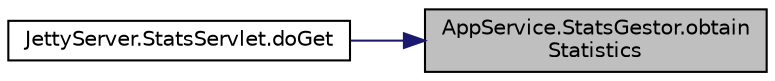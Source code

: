 digraph "AppService.StatsGestor.obtainStatistics"
{
 // LATEX_PDF_SIZE
  edge [fontname="Helvetica",fontsize="10",labelfontname="Helvetica",labelfontsize="10"];
  node [fontname="Helvetica",fontsize="10",shape=record];
  rankdir="RL";
  Node1 [label="AppService.StatsGestor.obtain\lStatistics",height=0.2,width=0.4,color="black", fillcolor="grey75", style="filled", fontcolor="black",tooltip=" "];
  Node1 -> Node2 [dir="back",color="midnightblue",fontsize="10",style="solid",fontname="Helvetica"];
  Node2 [label="JettyServer.StatsServlet.doGet",height=0.2,width=0.4,color="black", fillcolor="white", style="filled",URL="$class_jetty_server_1_1_stats_servlet.html#afc4b899aabe8a1f55e01f48fe36f7421",tooltip=" "];
}

